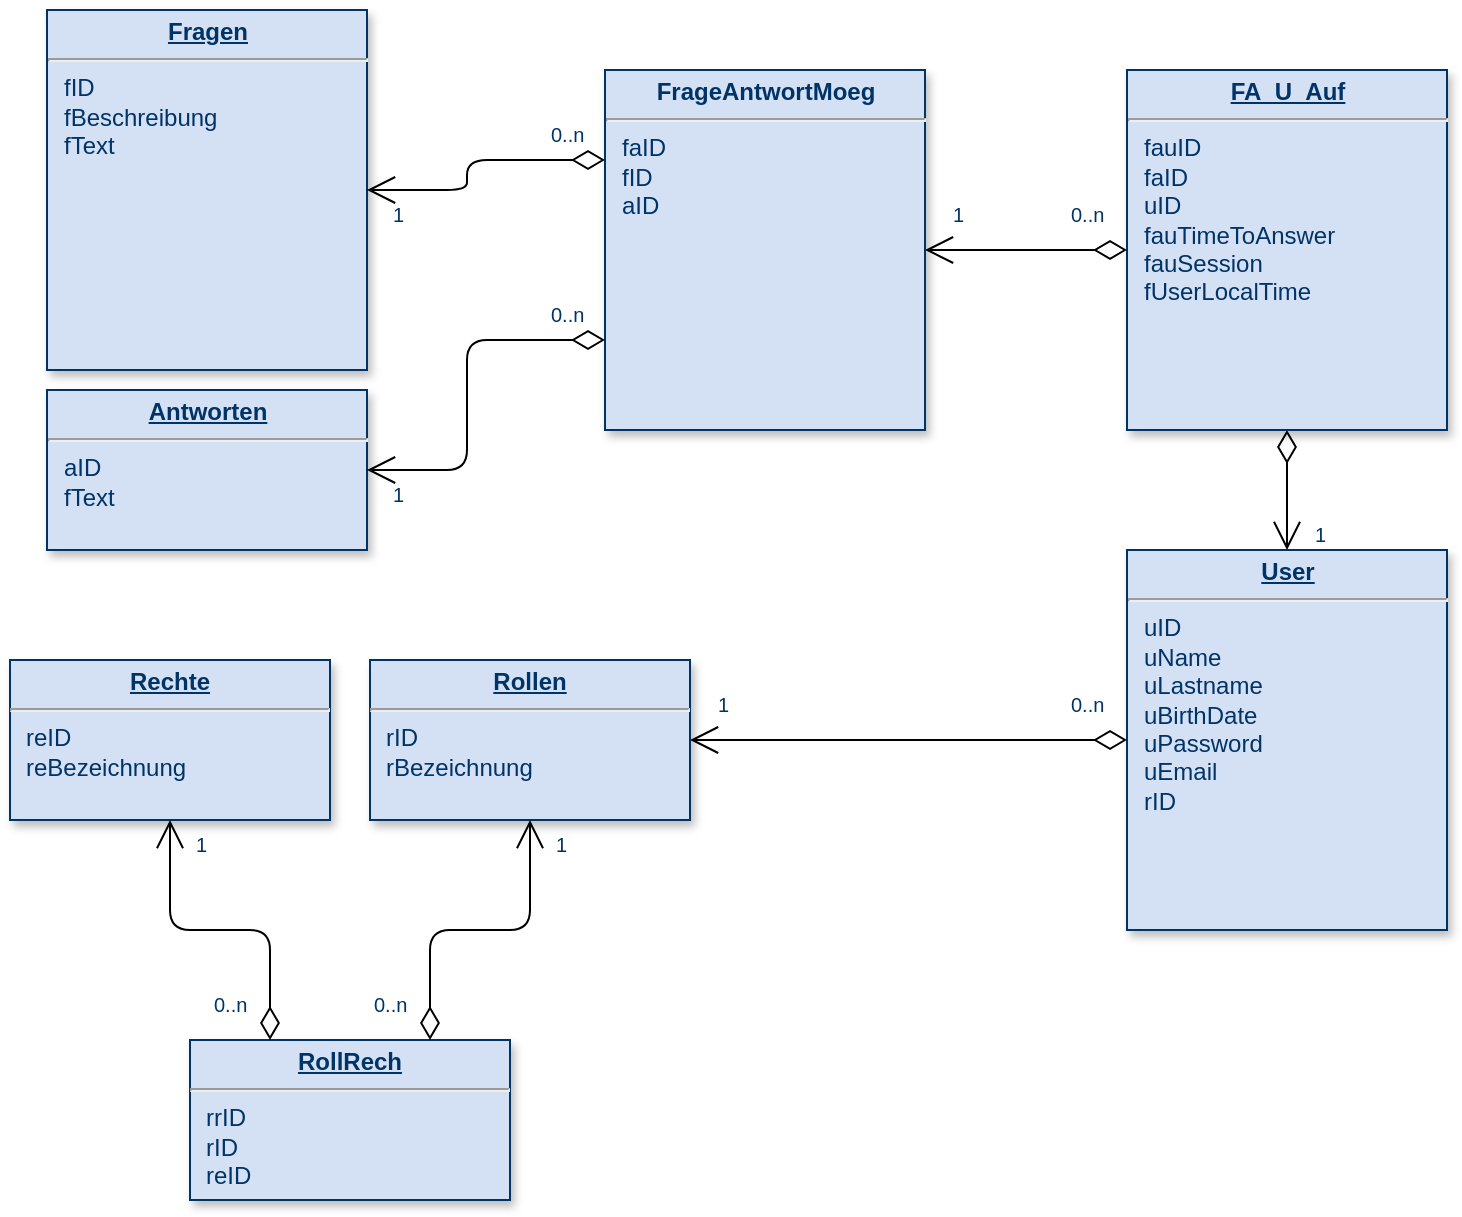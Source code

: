 <mxfile version="12.2.0" type="github" pages="1"><diagram name="Page-1" id="efa7a0a1-bf9b-a30e-e6df-94a7791c09e9"><mxGraphModel dx="379" dy="711" grid="1" gridSize="10" guides="1" tooltips="1" connect="1" arrows="1" fold="1" page="1" pageScale="1" pageWidth="826" pageHeight="1169" background="#ffffff" math="0" shadow="0"><root><mxCell id="0"/><mxCell id="1" parent="0"/><mxCell id="22" value="&lt;p style=&quot;margin: 0px ; margin-top: 4px ; text-align: center ; text-decoration: underline&quot;&gt;&lt;strong&gt;Fragen&lt;/strong&gt;&lt;/p&gt;&lt;hr&gt;&lt;p style=&quot;margin: 0px ; margin-left: 8px&quot;&gt;fID&lt;/p&gt;&lt;p style=&quot;margin: 0px ; margin-left: 8px&quot;&gt;fBeschreibung&lt;/p&gt;&lt;p style=&quot;margin: 0px ; margin-left: 8px&quot;&gt;fText&lt;/p&gt;&lt;p style=&quot;margin: 0px ; margin-left: 8px&quot;&gt;&lt;br&gt;&lt;/p&gt;" style="verticalAlign=top;align=left;overflow=fill;fontSize=12;fontFamily=Helvetica;html=1;strokeColor=#003366;shadow=1;fillColor=#D4E1F5;fontColor=#003366" parent="1" vertex="1"><mxGeometry x="888.5" y="90" width="160.0" height="180" as="geometry"/></mxCell><mxCell id="35" value="&lt;p style=&quot;margin: 0px ; margin-top: 4px ; text-align: center ; text-decoration: underline&quot;&gt;&lt;strong&gt;User&lt;/strong&gt;&lt;/p&gt;&lt;hr&gt;&lt;p style=&quot;margin: 0px ; margin-left: 8px&quot;&gt;uID&lt;/p&gt;&lt;p style=&quot;margin: 0px ; margin-left: 8px&quot;&gt;uName&lt;/p&gt;&lt;p style=&quot;margin: 0px ; margin-left: 8px&quot;&gt;uLastname&lt;/p&gt;&lt;p style=&quot;margin: 0px ; margin-left: 8px&quot;&gt;uBirthDate&lt;/p&gt;&lt;p style=&quot;margin: 0px ; margin-left: 8px&quot;&gt;uPassword&lt;/p&gt;&lt;p style=&quot;margin: 0px ; margin-left: 8px&quot;&gt;uEmail&lt;/p&gt;&lt;p style=&quot;margin: 0px ; margin-left: 8px&quot;&gt;rID&lt;/p&gt;" style="verticalAlign=top;align=left;overflow=fill;fontSize=12;fontFamily=Helvetica;html=1;strokeColor=#003366;shadow=1;fillColor=#D4E1F5;fontColor=#003366" parent="1" vertex="1"><mxGeometry x="1428.5" y="360.0" width="160" height="190" as="geometry"/></mxCell><mxCell id="81" value="" style="endArrow=open;endSize=12;startArrow=diamondThin;startSize=14;startFill=0;edgeStyle=orthogonalEdgeStyle;exitX=0.5;exitY=1;exitDx=0;exitDy=0;" parent="1" source="BRJ7Ip8h0NvnSjwfRVbr-118" target="35" edge="1"><mxGeometry x="1157.86" y="280" as="geometry"><mxPoint x="1157.86" y="280" as="sourcePoint"/><mxPoint x="1317.86" y="280" as="targetPoint"/></mxGeometry></mxCell><mxCell id="82" value="0..n" style="resizable=0;align=left;verticalAlign=top;labelBackgroundColor=#ffffff;fontSize=10;strokeColor=#003366;shadow=1;fillColor=#D4E1F5;fontColor=#003366" parent="81" connectable="0" vertex="1"><mxGeometry x="-1" relative="1" as="geometry"><mxPoint x="10" y="-20" as="offset"/></mxGeometry></mxCell><mxCell id="83" value="1" style="resizable=0;align=right;verticalAlign=top;labelBackgroundColor=#ffffff;fontSize=10;strokeColor=#003366;shadow=1;fillColor=#D4E1F5;fontColor=#003366" parent="81" connectable="0" vertex="1"><mxGeometry x="1" relative="1" as="geometry"><mxPoint x="21" y="-20" as="offset"/></mxGeometry></mxCell><mxCell id="BRJ7Ip8h0NvnSjwfRVbr-117" value="&lt;p style=&quot;margin: 0px ; margin-top: 4px ; text-align: center ; text-decoration: underline&quot;&gt;&lt;strong&gt;Antworten&lt;/strong&gt;&lt;/p&gt;&lt;hr&gt;&lt;p style=&quot;margin: 0px ; margin-left: 8px&quot;&gt;aID&lt;/p&gt;&lt;p style=&quot;margin: 0px ; margin-left: 8px&quot;&gt;fText&lt;/p&gt;&lt;p style=&quot;margin: 0px ; margin-left: 8px&quot;&gt;&lt;br&gt;&lt;/p&gt;" style="verticalAlign=top;align=left;overflow=fill;fontSize=12;fontFamily=Helvetica;html=1;strokeColor=#003366;shadow=1;fillColor=#D4E1F5;fontColor=#003366" vertex="1" parent="1"><mxGeometry x="888.5" y="280" width="160" height="80" as="geometry"/></mxCell><mxCell id="BRJ7Ip8h0NvnSjwfRVbr-118" value="&lt;p style=&quot;margin: 0px ; margin-top: 4px ; text-align: center ; text-decoration: underline&quot;&gt;&lt;strong&gt;FA_U_Auf&lt;/strong&gt;&lt;/p&gt;&lt;hr&gt;&lt;p style=&quot;margin: 0px ; margin-left: 8px&quot;&gt;fauID&lt;/p&gt;&lt;p style=&quot;margin: 0px ; margin-left: 8px&quot;&gt;faID&lt;/p&gt;&lt;p style=&quot;margin: 0px ; margin-left: 8px&quot;&gt;uID&lt;/p&gt;&lt;p style=&quot;margin: 0px ; margin-left: 8px&quot;&gt;fauTimeToAnswer&lt;/p&gt;&lt;p style=&quot;margin: 0px ; margin-left: 8px&quot;&gt;fauSession&lt;/p&gt;&lt;p style=&quot;margin: 0px ; margin-left: 8px&quot;&gt;fUserLocalTime&lt;/p&gt;&lt;p style=&quot;margin: 0px ; margin-left: 8px&quot;&gt;&lt;br&gt;&lt;/p&gt;" style="verticalAlign=top;align=left;overflow=fill;fontSize=12;fontFamily=Helvetica;html=1;strokeColor=#003366;shadow=1;fillColor=#D4E1F5;fontColor=#003366" vertex="1" parent="1"><mxGeometry x="1428.5" y="120" width="160.0" height="180" as="geometry"/></mxCell><mxCell id="BRJ7Ip8h0NvnSjwfRVbr-137" value="&lt;p style=&quot;margin: 4px 0px 0px ; text-align: center&quot;&gt;&lt;strong&gt;FrageAntwortMoeg&lt;/strong&gt;&lt;/p&gt;&lt;hr&gt;&lt;p style=&quot;margin: 0px ; margin-left: 8px&quot;&gt;faID&lt;/p&gt;&lt;p style=&quot;margin: 0px ; margin-left: 8px&quot;&gt;fID&lt;/p&gt;&lt;p style=&quot;margin: 0px ; margin-left: 8px&quot;&gt;aID&lt;/p&gt;&lt;p style=&quot;margin: 0px ; margin-left: 8px&quot;&gt;&lt;br&gt;&lt;/p&gt;" style="verticalAlign=top;align=left;overflow=fill;fontSize=12;fontFamily=Helvetica;html=1;strokeColor=#003366;shadow=1;fillColor=#D4E1F5;fontColor=#003366;fontStyle=0" vertex="1" parent="1"><mxGeometry x="1167.5" y="120" width="160" height="180" as="geometry"/></mxCell><mxCell id="BRJ7Ip8h0NvnSjwfRVbr-138" value="" style="endArrow=open;endSize=12;startArrow=diamondThin;startSize=14;startFill=0;edgeStyle=orthogonalEdgeStyle;exitX=0;exitY=0.25;exitDx=0;exitDy=0;entryX=1;entryY=0.5;entryDx=0;entryDy=0;" edge="1" parent="1" source="BRJ7Ip8h0NvnSjwfRVbr-137" target="22"><mxGeometry x="837.86" y="140" as="geometry"><mxPoint x="1188.5" y="-20" as="sourcePoint"/><mxPoint x="1188.5" y="-140" as="targetPoint"/><Array as="points"><mxPoint x="1098.5" y="165"/><mxPoint x="1098.5" y="180"/></Array></mxGeometry></mxCell><mxCell id="BRJ7Ip8h0NvnSjwfRVbr-139" value="0..n" style="resizable=0;align=left;verticalAlign=top;labelBackgroundColor=#ffffff;fontSize=10;strokeColor=#003366;shadow=1;fillColor=#D4E1F5;fontColor=#003366" connectable="0" vertex="1" parent="BRJ7Ip8h0NvnSjwfRVbr-138"><mxGeometry x="-1" relative="1" as="geometry"><mxPoint x="-29" y="-25" as="offset"/></mxGeometry></mxCell><mxCell id="BRJ7Ip8h0NvnSjwfRVbr-140" value="1" style="resizable=0;align=right;verticalAlign=top;labelBackgroundColor=#ffffff;fontSize=10;strokeColor=#003366;shadow=1;fillColor=#D4E1F5;fontColor=#003366" connectable="0" vertex="1" parent="BRJ7Ip8h0NvnSjwfRVbr-138"><mxGeometry x="1" relative="1" as="geometry"><mxPoint x="20" as="offset"/></mxGeometry></mxCell><mxCell id="BRJ7Ip8h0NvnSjwfRVbr-141" value="" style="endArrow=open;endSize=12;startArrow=diamondThin;startSize=14;startFill=0;edgeStyle=orthogonalEdgeStyle;exitX=0;exitY=0.75;exitDx=0;exitDy=0;entryX=1;entryY=0.5;entryDx=0;entryDy=0;" edge="1" parent="1" source="BRJ7Ip8h0NvnSjwfRVbr-137" target="BRJ7Ip8h0NvnSjwfRVbr-117"><mxGeometry x="747.86" y="554" as="geometry"><mxPoint x="1098.5" y="394" as="sourcePoint"/><mxPoint x="1098.5" y="324.0" as="targetPoint"/><Array as="points"><mxPoint x="1098.5" y="255"/><mxPoint x="1098.5" y="320"/></Array></mxGeometry></mxCell><mxCell id="BRJ7Ip8h0NvnSjwfRVbr-142" value="0..n" style="resizable=0;align=left;verticalAlign=top;labelBackgroundColor=#ffffff;fontSize=10;strokeColor=#003366;shadow=1;fillColor=#D4E1F5;fontColor=#003366" connectable="0" vertex="1" parent="BRJ7Ip8h0NvnSjwfRVbr-141"><mxGeometry x="-1" relative="1" as="geometry"><mxPoint x="-29" y="-25" as="offset"/></mxGeometry></mxCell><mxCell id="BRJ7Ip8h0NvnSjwfRVbr-143" value="1" style="resizable=0;align=right;verticalAlign=top;labelBackgroundColor=#ffffff;fontSize=10;strokeColor=#003366;shadow=1;fillColor=#D4E1F5;fontColor=#003366" connectable="0" vertex="1" parent="BRJ7Ip8h0NvnSjwfRVbr-141"><mxGeometry x="1" relative="1" as="geometry"><mxPoint x="20" as="offset"/></mxGeometry></mxCell><mxCell id="BRJ7Ip8h0NvnSjwfRVbr-147" value="" style="endArrow=open;endSize=12;startArrow=diamondThin;startSize=14;startFill=0;edgeStyle=orthogonalEdgeStyle;exitX=0;exitY=0.5;exitDx=0;exitDy=0;entryX=1;entryY=0.5;entryDx=0;entryDy=0;" edge="1" parent="1" source="BRJ7Ip8h0NvnSjwfRVbr-118" target="BRJ7Ip8h0NvnSjwfRVbr-137"><mxGeometry x="867.86" y="230" as="geometry"><mxPoint x="1378.5" y="240" as="sourcePoint"/><mxPoint x="1378.5" y="100" as="targetPoint"/></mxGeometry></mxCell><mxCell id="BRJ7Ip8h0NvnSjwfRVbr-148" value="0..n" style="resizable=0;align=left;verticalAlign=top;labelBackgroundColor=#ffffff;fontSize=10;strokeColor=#003366;shadow=1;fillColor=#D4E1F5;fontColor=#003366" connectable="0" vertex="1" parent="BRJ7Ip8h0NvnSjwfRVbr-147"><mxGeometry x="-1" relative="1" as="geometry"><mxPoint x="-30" y="-30" as="offset"/></mxGeometry></mxCell><mxCell id="BRJ7Ip8h0NvnSjwfRVbr-149" value="1" style="resizable=0;align=right;verticalAlign=top;labelBackgroundColor=#ffffff;fontSize=10;strokeColor=#003366;shadow=1;fillColor=#D4E1F5;fontColor=#003366" connectable="0" vertex="1" parent="BRJ7Ip8h0NvnSjwfRVbr-147"><mxGeometry x="1" relative="1" as="geometry"><mxPoint x="21" y="-30" as="offset"/></mxGeometry></mxCell><mxCell id="BRJ7Ip8h0NvnSjwfRVbr-150" value="&lt;p style=&quot;margin: 0px ; margin-top: 4px ; text-align: center ; text-decoration: underline&quot;&gt;&lt;strong&gt;Rechte&lt;/strong&gt;&lt;/p&gt;&lt;hr&gt;&lt;p style=&quot;margin: 0px ; margin-left: 8px&quot;&gt;reID&lt;/p&gt;&lt;p style=&quot;margin: 0px ; margin-left: 8px&quot;&gt;reBezeichnung&lt;/p&gt;&lt;p style=&quot;margin: 0px ; margin-left: 8px&quot;&gt;&lt;br&gt;&lt;/p&gt;" style="verticalAlign=top;align=left;overflow=fill;fontSize=12;fontFamily=Helvetica;html=1;strokeColor=#003366;shadow=1;fillColor=#D4E1F5;fontColor=#003366" vertex="1" parent="1"><mxGeometry x="870" y="415" width="160" height="80" as="geometry"/></mxCell><mxCell id="BRJ7Ip8h0NvnSjwfRVbr-151" value="&lt;p style=&quot;margin: 0px ; margin-top: 4px ; text-align: center ; text-decoration: underline&quot;&gt;&lt;strong&gt;Rollen&lt;/strong&gt;&lt;/p&gt;&lt;hr&gt;&lt;p style=&quot;margin: 0px ; margin-left: 8px&quot;&gt;rID&lt;/p&gt;&lt;p style=&quot;margin: 0px ; margin-left: 8px&quot;&gt;rBezeichnung&lt;/p&gt;&lt;p style=&quot;margin: 0px ; margin-left: 8px&quot;&gt;&lt;br&gt;&lt;/p&gt;" style="verticalAlign=top;align=left;overflow=fill;fontSize=12;fontFamily=Helvetica;html=1;strokeColor=#003366;shadow=1;fillColor=#D4E1F5;fontColor=#003366" vertex="1" parent="1"><mxGeometry x="1050" y="415" width="160" height="80" as="geometry"/></mxCell><mxCell id="BRJ7Ip8h0NvnSjwfRVbr-152" value="&lt;p style=&quot;margin: 0px ; margin-top: 4px ; text-align: center ; text-decoration: underline&quot;&gt;&lt;strong&gt;RollRech&lt;/strong&gt;&lt;/p&gt;&lt;hr&gt;&lt;p style=&quot;margin: 0px ; margin-left: 8px&quot;&gt;rrID&lt;/p&gt;&lt;p style=&quot;margin: 0px ; margin-left: 8px&quot;&gt;rID&lt;/p&gt;&lt;p style=&quot;margin: 0px ; margin-left: 8px&quot;&gt;reID&lt;/p&gt;&lt;p style=&quot;margin: 0px ; margin-left: 8px&quot;&gt;&lt;br&gt;&lt;/p&gt;" style="verticalAlign=top;align=left;overflow=fill;fontSize=12;fontFamily=Helvetica;html=1;strokeColor=#003366;shadow=1;fillColor=#D4E1F5;fontColor=#003366" vertex="1" parent="1"><mxGeometry x="960" y="605" width="160" height="80" as="geometry"/></mxCell><mxCell id="BRJ7Ip8h0NvnSjwfRVbr-153" value="" style="endArrow=open;endSize=12;startArrow=diamondThin;startSize=14;startFill=0;edgeStyle=orthogonalEdgeStyle;exitX=0.25;exitY=0;exitDx=0;exitDy=0;entryX=0.5;entryY=1;entryDx=0;entryDy=0;" edge="1" parent="1" source="BRJ7Ip8h0NvnSjwfRVbr-152" target="BRJ7Ip8h0NvnSjwfRVbr-150"><mxGeometry x="717.36" y="609" as="geometry"><mxPoint x="1277.559" y="589.176" as="sourcePoint"/><mxPoint x="1177.559" y="589.176" as="targetPoint"/></mxGeometry></mxCell><mxCell id="BRJ7Ip8h0NvnSjwfRVbr-154" value="0..n" style="resizable=0;align=left;verticalAlign=top;labelBackgroundColor=#ffffff;fontSize=10;strokeColor=#003366;shadow=1;fillColor=#D4E1F5;fontColor=#003366" connectable="0" vertex="1" parent="BRJ7Ip8h0NvnSjwfRVbr-153"><mxGeometry x="-1" relative="1" as="geometry"><mxPoint x="-30" y="-30" as="offset"/></mxGeometry></mxCell><mxCell id="BRJ7Ip8h0NvnSjwfRVbr-155" value="1" style="resizable=0;align=right;verticalAlign=top;labelBackgroundColor=#ffffff;fontSize=10;strokeColor=#003366;shadow=1;fillColor=#D4E1F5;fontColor=#003366" connectable="0" vertex="1" parent="BRJ7Ip8h0NvnSjwfRVbr-153"><mxGeometry x="1" relative="1" as="geometry"><mxPoint x="20" as="offset"/></mxGeometry></mxCell><mxCell id="BRJ7Ip8h0NvnSjwfRVbr-156" value="" style="endArrow=open;endSize=12;startArrow=diamondThin;startSize=14;startFill=0;edgeStyle=orthogonalEdgeStyle;exitX=0.75;exitY=0;exitDx=0;exitDy=0;entryX=0.5;entryY=1;entryDx=0;entryDy=0;" edge="1" parent="1" source="BRJ7Ip8h0NvnSjwfRVbr-152" target="BRJ7Ip8h0NvnSjwfRVbr-151"><mxGeometry x="708.36" y="609" as="geometry"><mxPoint x="1268.559" y="589.176" as="sourcePoint"/><mxPoint x="1168.559" y="589.176" as="targetPoint"/></mxGeometry></mxCell><mxCell id="BRJ7Ip8h0NvnSjwfRVbr-157" value="0..n" style="resizable=0;align=left;verticalAlign=top;labelBackgroundColor=#ffffff;fontSize=10;strokeColor=#003366;shadow=1;fillColor=#D4E1F5;fontColor=#003366" connectable="0" vertex="1" parent="BRJ7Ip8h0NvnSjwfRVbr-156"><mxGeometry x="-1" relative="1" as="geometry"><mxPoint x="-30" y="-30" as="offset"/></mxGeometry></mxCell><mxCell id="BRJ7Ip8h0NvnSjwfRVbr-158" value="1" style="resizable=0;align=right;verticalAlign=top;labelBackgroundColor=#ffffff;fontSize=10;strokeColor=#003366;shadow=1;fillColor=#D4E1F5;fontColor=#003366" connectable="0" vertex="1" parent="BRJ7Ip8h0NvnSjwfRVbr-156"><mxGeometry x="1" relative="1" as="geometry"><mxPoint x="20" as="offset"/></mxGeometry></mxCell><mxCell id="BRJ7Ip8h0NvnSjwfRVbr-159" value="" style="endArrow=open;endSize=12;startArrow=diamondThin;startSize=14;startFill=0;edgeStyle=orthogonalEdgeStyle;exitX=0;exitY=0.5;exitDx=0;exitDy=0;entryX=1;entryY=0.5;entryDx=0;entryDy=0;" edge="1" parent="1" source="35" target="BRJ7Ip8h0NvnSjwfRVbr-151"><mxGeometry x="787.36" y="419.5" as="geometry"><mxPoint x="1347.559" y="400.029" as="sourcePoint"/><mxPoint x="1247.559" y="400.029" as="targetPoint"/></mxGeometry></mxCell><mxCell id="BRJ7Ip8h0NvnSjwfRVbr-160" value="0..n" style="resizable=0;align=left;verticalAlign=top;labelBackgroundColor=#ffffff;fontSize=10;strokeColor=#003366;shadow=1;fillColor=#D4E1F5;fontColor=#003366" connectable="0" vertex="1" parent="BRJ7Ip8h0NvnSjwfRVbr-159"><mxGeometry x="-1" relative="1" as="geometry"><mxPoint x="-30" y="-30" as="offset"/></mxGeometry></mxCell><mxCell id="BRJ7Ip8h0NvnSjwfRVbr-161" value="1" style="resizable=0;align=right;verticalAlign=top;labelBackgroundColor=#ffffff;fontSize=10;strokeColor=#003366;shadow=1;fillColor=#D4E1F5;fontColor=#003366" connectable="0" vertex="1" parent="BRJ7Ip8h0NvnSjwfRVbr-159"><mxGeometry x="1" relative="1" as="geometry"><mxPoint x="21" y="-30" as="offset"/></mxGeometry></mxCell></root></mxGraphModel></diagram></mxfile>